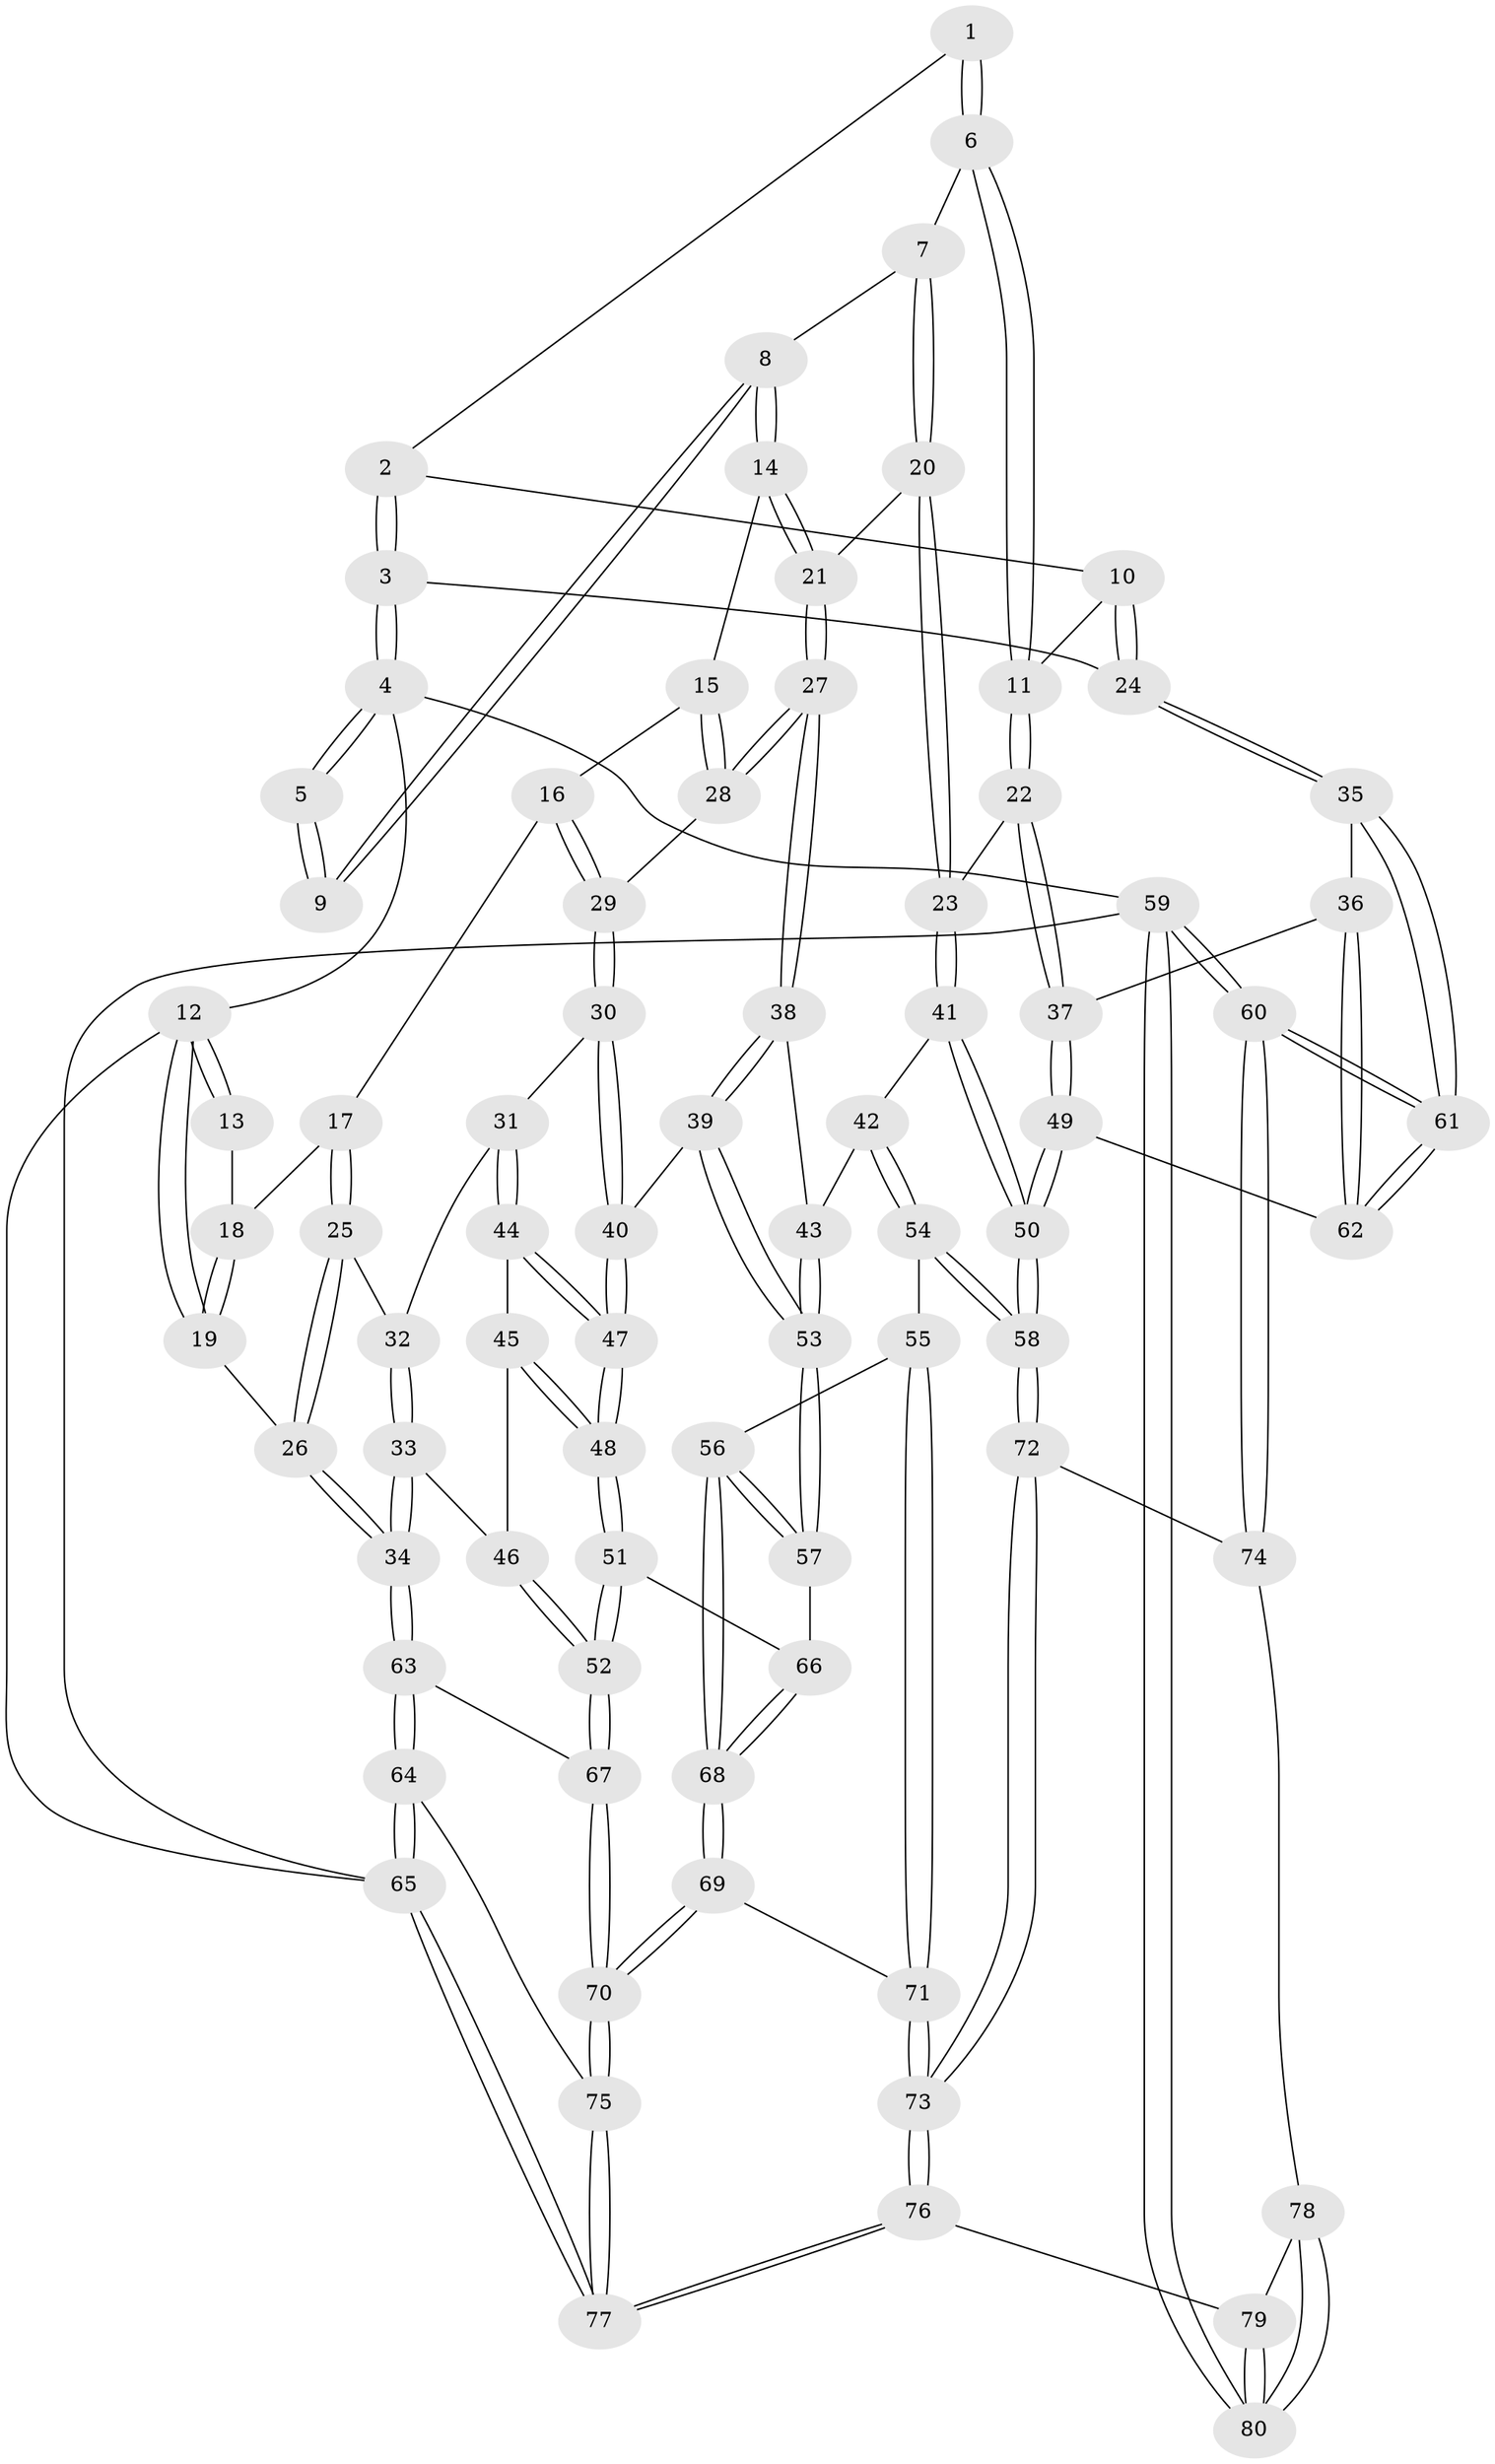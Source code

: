 // coarse degree distribution, {4: 0.25, 5: 0.4642857142857143, 3: 0.10714285714285714, 6: 0.17857142857142858}
// Generated by graph-tools (version 1.1) at 2025/05/03/04/25 22:05:36]
// undirected, 80 vertices, 197 edges
graph export_dot {
graph [start="1"]
  node [color=gray90,style=filled];
  1 [pos="+0.9311549290878908+0.11704022677308643"];
  2 [pos="+0.9990215330873183+0.10144778903481871"];
  3 [pos="+1+0"];
  4 [pos="+1+0"];
  5 [pos="+0.666967818202959+0"];
  6 [pos="+0.8218704799788304+0.1913885096039653"];
  7 [pos="+0.7923174724100085+0.1801266143721895"];
  8 [pos="+0.5715387541869348+0.04389748555420992"];
  9 [pos="+0.5460647681352315+0"];
  10 [pos="+0.9600377273780464+0.27173959732594744"];
  11 [pos="+0.8659801739775524+0.3245442841530477"];
  12 [pos="+0+0"];
  13 [pos="+0.29778343051443146+0"];
  14 [pos="+0.5412325750404685+0.1650397139029066"];
  15 [pos="+0.4286756729068254+0.22629275553690528"];
  16 [pos="+0.24849826084188426+0.24470094248866237"];
  17 [pos="+0.2457979296852423+0.2422193431436476"];
  18 [pos="+0.20093482173679358+0.11088012910525653"];
  19 [pos="+0+0.27989554576511305"];
  20 [pos="+0.6719724655894691+0.3695522900414785"];
  21 [pos="+0.5656564967459601+0.27648112825884275"];
  22 [pos="+0.8571381571215245+0.4049468656901074"];
  23 [pos="+0.7182079880858275+0.4296367177517981"];
  24 [pos="+1+0.324225285654438"];
  25 [pos="+0.10189016536615383+0.3274222093242234"];
  26 [pos="+0+0.32362792826295067"];
  27 [pos="+0.46624138928390385+0.4276029676146682"];
  28 [pos="+0.36537857199002954+0.37213997886573014"];
  29 [pos="+0.28550114095769086+0.3748299950215506"];
  30 [pos="+0.2779294585962953+0.38773695853441065"];
  31 [pos="+0.21862208854116413+0.4236363528792196"];
  32 [pos="+0.16675622135158774+0.38871153163552646"];
  33 [pos="+0+0.5149763638351995"];
  34 [pos="+0+0.5252779761308621"];
  35 [pos="+1+0.4864004084646372"];
  36 [pos="+0.940278934164717+0.46556649887386425"];
  37 [pos="+0.9285266284193613+0.4625984627505079"];
  38 [pos="+0.46860973789860144+0.4479198682945761"];
  39 [pos="+0.3778044614528937+0.5536374767146187"];
  40 [pos="+0.35797930674241385+0.5565621596172946"];
  41 [pos="+0.707336407801878+0.44855948699417425"];
  42 [pos="+0.5897138119921419+0.517227348936362"];
  43 [pos="+0.5658287488577115+0.514211287460882"];
  44 [pos="+0.19370019804408706+0.4742196785464472"];
  45 [pos="+0.18507502574905982+0.4818369458569945"];
  46 [pos="+0.1305697230355768+0.5110653980711154"];
  47 [pos="+0.33767928889790955+0.5709179582265593"];
  48 [pos="+0.2771543701731746+0.649509225134768"];
  49 [pos="+0.7865286570307469+0.6957096691741614"];
  50 [pos="+0.7572148179697291+0.7061980506261539"];
  51 [pos="+0.267569250922463+0.6671781327341432"];
  52 [pos="+0.24440035167638194+0.6986768339683886"];
  53 [pos="+0.47375465868189776+0.6383432386822738"];
  54 [pos="+0.6246212834409087+0.6645986218343188"];
  55 [pos="+0.5262884446558095+0.6995959027332814"];
  56 [pos="+0.4909898228627306+0.6834455829062677"];
  57 [pos="+0.48694290844718807+0.6761985721300768"];
  58 [pos="+0.7568204414598471+0.7065896136664349"];
  59 [pos="+1+1"];
  60 [pos="+1+0.9979226820101215"];
  61 [pos="+1+0.8753476300255877"];
  62 [pos="+0.9353871823042397+0.7161469116473334"];
  63 [pos="+0+0.5602073747732813"];
  64 [pos="+0+0.6960417441894633"];
  65 [pos="+0+1"];
  66 [pos="+0.38678841743973696+0.6759574610724488"];
  67 [pos="+0.2422211110262276+0.7045786347678031"];
  68 [pos="+0.40559816371859264+0.759147310737689"];
  69 [pos="+0.36724355428805+0.7944232590037349"];
  70 [pos="+0.25777270795981044+0.8762738950236941"];
  71 [pos="+0.5411162043917255+0.7891020516334283"];
  72 [pos="+0.74552749999694+0.7804388963301964"];
  73 [pos="+0.585848956291851+0.9281329953700161"];
  74 [pos="+0.7755066583345205+0.8124835622277361"];
  75 [pos="+0.253507078616294+0.8958140461398629"];
  76 [pos="+0.510413503863632+1"];
  77 [pos="+0.3048896376690354+1"];
  78 [pos="+0.7849831594377139+0.8393647448870265"];
  79 [pos="+0.6964122300813056+1"];
  80 [pos="+1+1"];
  1 -- 2;
  1 -- 6;
  1 -- 6;
  2 -- 3;
  2 -- 3;
  2 -- 10;
  3 -- 4;
  3 -- 4;
  3 -- 24;
  4 -- 5;
  4 -- 5;
  4 -- 12;
  4 -- 59;
  5 -- 9;
  5 -- 9;
  6 -- 7;
  6 -- 11;
  6 -- 11;
  7 -- 8;
  7 -- 20;
  7 -- 20;
  8 -- 9;
  8 -- 9;
  8 -- 14;
  8 -- 14;
  10 -- 11;
  10 -- 24;
  10 -- 24;
  11 -- 22;
  11 -- 22;
  12 -- 13;
  12 -- 13;
  12 -- 19;
  12 -- 19;
  12 -- 65;
  13 -- 18;
  14 -- 15;
  14 -- 21;
  14 -- 21;
  15 -- 16;
  15 -- 28;
  15 -- 28;
  16 -- 17;
  16 -- 29;
  16 -- 29;
  17 -- 18;
  17 -- 25;
  17 -- 25;
  18 -- 19;
  18 -- 19;
  19 -- 26;
  20 -- 21;
  20 -- 23;
  20 -- 23;
  21 -- 27;
  21 -- 27;
  22 -- 23;
  22 -- 37;
  22 -- 37;
  23 -- 41;
  23 -- 41;
  24 -- 35;
  24 -- 35;
  25 -- 26;
  25 -- 26;
  25 -- 32;
  26 -- 34;
  26 -- 34;
  27 -- 28;
  27 -- 28;
  27 -- 38;
  27 -- 38;
  28 -- 29;
  29 -- 30;
  29 -- 30;
  30 -- 31;
  30 -- 40;
  30 -- 40;
  31 -- 32;
  31 -- 44;
  31 -- 44;
  32 -- 33;
  32 -- 33;
  33 -- 34;
  33 -- 34;
  33 -- 46;
  34 -- 63;
  34 -- 63;
  35 -- 36;
  35 -- 61;
  35 -- 61;
  36 -- 37;
  36 -- 62;
  36 -- 62;
  37 -- 49;
  37 -- 49;
  38 -- 39;
  38 -- 39;
  38 -- 43;
  39 -- 40;
  39 -- 53;
  39 -- 53;
  40 -- 47;
  40 -- 47;
  41 -- 42;
  41 -- 50;
  41 -- 50;
  42 -- 43;
  42 -- 54;
  42 -- 54;
  43 -- 53;
  43 -- 53;
  44 -- 45;
  44 -- 47;
  44 -- 47;
  45 -- 46;
  45 -- 48;
  45 -- 48;
  46 -- 52;
  46 -- 52;
  47 -- 48;
  47 -- 48;
  48 -- 51;
  48 -- 51;
  49 -- 50;
  49 -- 50;
  49 -- 62;
  50 -- 58;
  50 -- 58;
  51 -- 52;
  51 -- 52;
  51 -- 66;
  52 -- 67;
  52 -- 67;
  53 -- 57;
  53 -- 57;
  54 -- 55;
  54 -- 58;
  54 -- 58;
  55 -- 56;
  55 -- 71;
  55 -- 71;
  56 -- 57;
  56 -- 57;
  56 -- 68;
  56 -- 68;
  57 -- 66;
  58 -- 72;
  58 -- 72;
  59 -- 60;
  59 -- 60;
  59 -- 80;
  59 -- 80;
  59 -- 65;
  60 -- 61;
  60 -- 61;
  60 -- 74;
  60 -- 74;
  61 -- 62;
  61 -- 62;
  63 -- 64;
  63 -- 64;
  63 -- 67;
  64 -- 65;
  64 -- 65;
  64 -- 75;
  65 -- 77;
  65 -- 77;
  66 -- 68;
  66 -- 68;
  67 -- 70;
  67 -- 70;
  68 -- 69;
  68 -- 69;
  69 -- 70;
  69 -- 70;
  69 -- 71;
  70 -- 75;
  70 -- 75;
  71 -- 73;
  71 -- 73;
  72 -- 73;
  72 -- 73;
  72 -- 74;
  73 -- 76;
  73 -- 76;
  74 -- 78;
  75 -- 77;
  75 -- 77;
  76 -- 77;
  76 -- 77;
  76 -- 79;
  78 -- 79;
  78 -- 80;
  78 -- 80;
  79 -- 80;
  79 -- 80;
}
